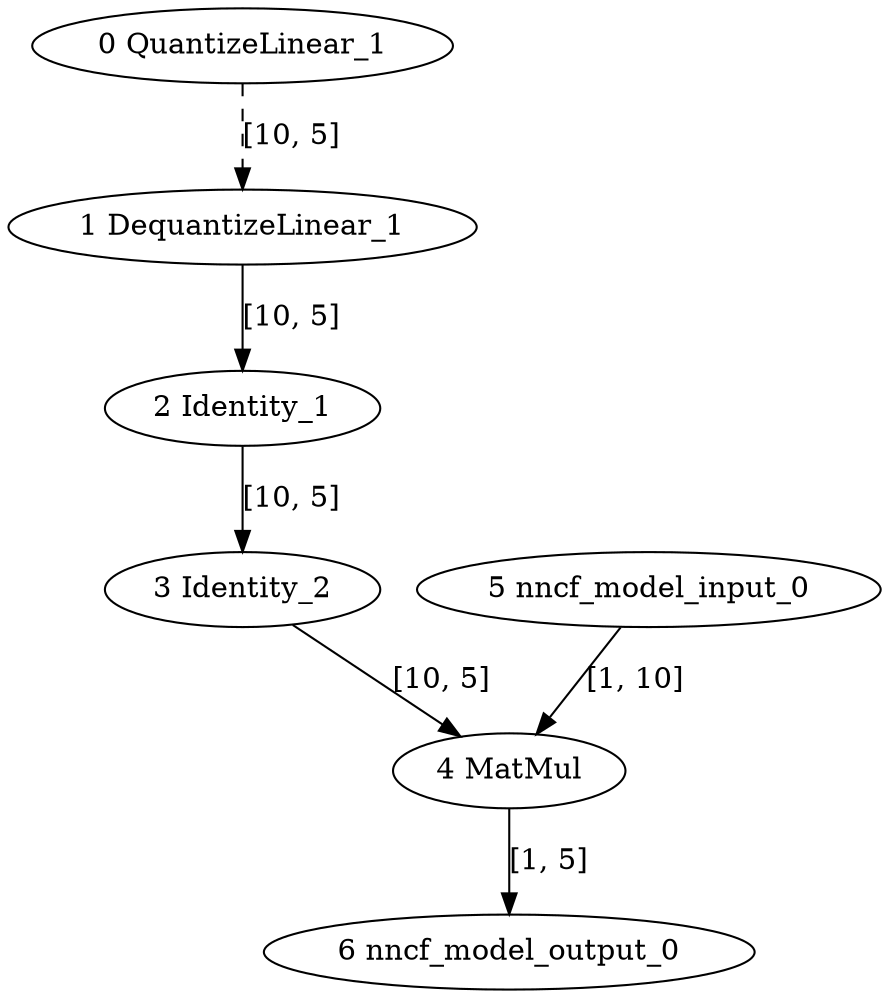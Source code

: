 strict digraph  {
"0 QuantizeLinear_1" [id=0, type=QuantizeLinear];
"1 DequantizeLinear_1" [id=1, type=DequantizeLinear];
"2 Identity_1" [id=2, type=Identity];
"3 Identity_2" [id=3, type=Identity];
"4 MatMul" [id=4, type=MatMul];
"5 nncf_model_input_0" [id=5, type=nncf_model_input];
"6 nncf_model_output_0" [id=6, type=nncf_model_output];
"0 QuantizeLinear_1" -> "1 DequantizeLinear_1"  [label="[10, 5]", style=dashed];
"1 DequantizeLinear_1" -> "2 Identity_1"  [label="[10, 5]", style=solid];
"2 Identity_1" -> "3 Identity_2"  [label="[10, 5]", style=solid];
"3 Identity_2" -> "4 MatMul"  [label="[10, 5]", style=solid];
"4 MatMul" -> "6 nncf_model_output_0"  [label="[1, 5]", style=solid];
"5 nncf_model_input_0" -> "4 MatMul"  [label="[1, 10]", style=solid];
}
